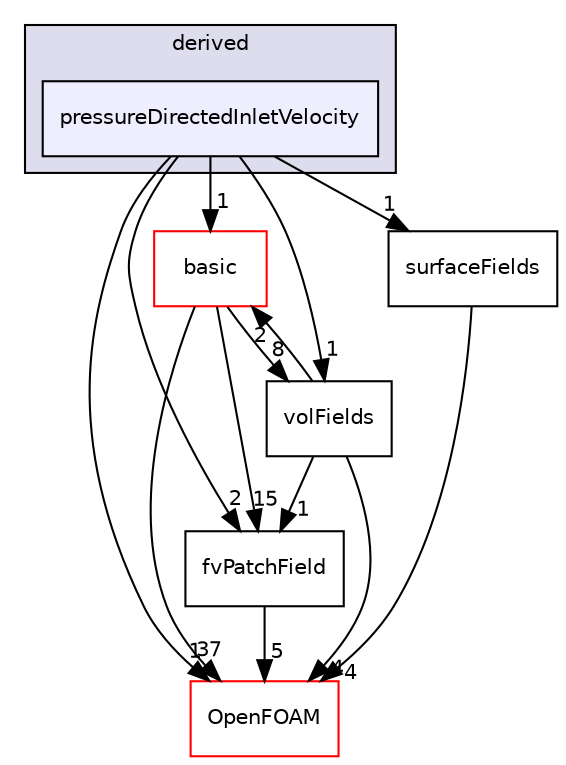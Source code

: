 digraph "src/finiteVolume/fields/fvPatchFields/derived/pressureDirectedInletVelocity" {
  bgcolor=transparent;
  compound=true
  node [ fontsize="10", fontname="Helvetica"];
  edge [ labelfontsize="10", labelfontname="Helvetica"];
  subgraph clusterdir_ece9aa6b5af9a7776a75b0c1993b0910 {
    graph [ bgcolor="#ddddee", pencolor="black", label="derived" fontname="Helvetica", fontsize="10", URL="dir_ece9aa6b5af9a7776a75b0c1993b0910.html"]
  dir_c14dd256df0298feeac0abbe3fbd17b7 [shape=box, label="pressureDirectedInletVelocity", style="filled", fillcolor="#eeeeff", pencolor="black", URL="dir_c14dd256df0298feeac0abbe3fbd17b7.html"];
  }
  dir_546b14c9025d30bb5b92fa069dbdd82c [shape=box label="basic" color="red" URL="dir_546b14c9025d30bb5b92fa069dbdd82c.html"];
  dir_6b9423849569a7ee618201e7cfce9eaa [shape=box label="fvPatchField" URL="dir_6b9423849569a7ee618201e7cfce9eaa.html"];
  dir_bd8bf7fa65467c460a50eacc456ce356 [shape=box label="volFields" URL="dir_bd8bf7fa65467c460a50eacc456ce356.html"];
  dir_c5473ff19b20e6ec4dfe5c310b3778a8 [shape=box label="OpenFOAM" color="red" URL="dir_c5473ff19b20e6ec4dfe5c310b3778a8.html"];
  dir_606ba9250f9107f82f779cbd3e87c3a5 [shape=box label="surfaceFields" URL="dir_606ba9250f9107f82f779cbd3e87c3a5.html"];
  dir_546b14c9025d30bb5b92fa069dbdd82c->dir_6b9423849569a7ee618201e7cfce9eaa [headlabel="15", labeldistance=1.5 headhref="dir_000908_001011.html"];
  dir_546b14c9025d30bb5b92fa069dbdd82c->dir_bd8bf7fa65467c460a50eacc456ce356 [headlabel="8", labeldistance=1.5 headhref="dir_000908_001032.html"];
  dir_546b14c9025d30bb5b92fa069dbdd82c->dir_c5473ff19b20e6ec4dfe5c310b3778a8 [headlabel="37", labeldistance=1.5 headhref="dir_000908_001929.html"];
  dir_c14dd256df0298feeac0abbe3fbd17b7->dir_546b14c9025d30bb5b92fa069dbdd82c [headlabel="1", labeldistance=1.5 headhref="dir_000976_000908.html"];
  dir_c14dd256df0298feeac0abbe3fbd17b7->dir_6b9423849569a7ee618201e7cfce9eaa [headlabel="2", labeldistance=1.5 headhref="dir_000976_001011.html"];
  dir_c14dd256df0298feeac0abbe3fbd17b7->dir_bd8bf7fa65467c460a50eacc456ce356 [headlabel="1", labeldistance=1.5 headhref="dir_000976_001032.html"];
  dir_c14dd256df0298feeac0abbe3fbd17b7->dir_c5473ff19b20e6ec4dfe5c310b3778a8 [headlabel="1", labeldistance=1.5 headhref="dir_000976_001929.html"];
  dir_c14dd256df0298feeac0abbe3fbd17b7->dir_606ba9250f9107f82f779cbd3e87c3a5 [headlabel="1", labeldistance=1.5 headhref="dir_000976_001031.html"];
  dir_6b9423849569a7ee618201e7cfce9eaa->dir_c5473ff19b20e6ec4dfe5c310b3778a8 [headlabel="5", labeldistance=1.5 headhref="dir_001011_001929.html"];
  dir_bd8bf7fa65467c460a50eacc456ce356->dir_546b14c9025d30bb5b92fa069dbdd82c [headlabel="2", labeldistance=1.5 headhref="dir_001032_000908.html"];
  dir_bd8bf7fa65467c460a50eacc456ce356->dir_6b9423849569a7ee618201e7cfce9eaa [headlabel="1", labeldistance=1.5 headhref="dir_001032_001011.html"];
  dir_bd8bf7fa65467c460a50eacc456ce356->dir_c5473ff19b20e6ec4dfe5c310b3778a8 [headlabel="4", labeldistance=1.5 headhref="dir_001032_001929.html"];
  dir_606ba9250f9107f82f779cbd3e87c3a5->dir_c5473ff19b20e6ec4dfe5c310b3778a8 [headlabel="4", labeldistance=1.5 headhref="dir_001031_001929.html"];
}
